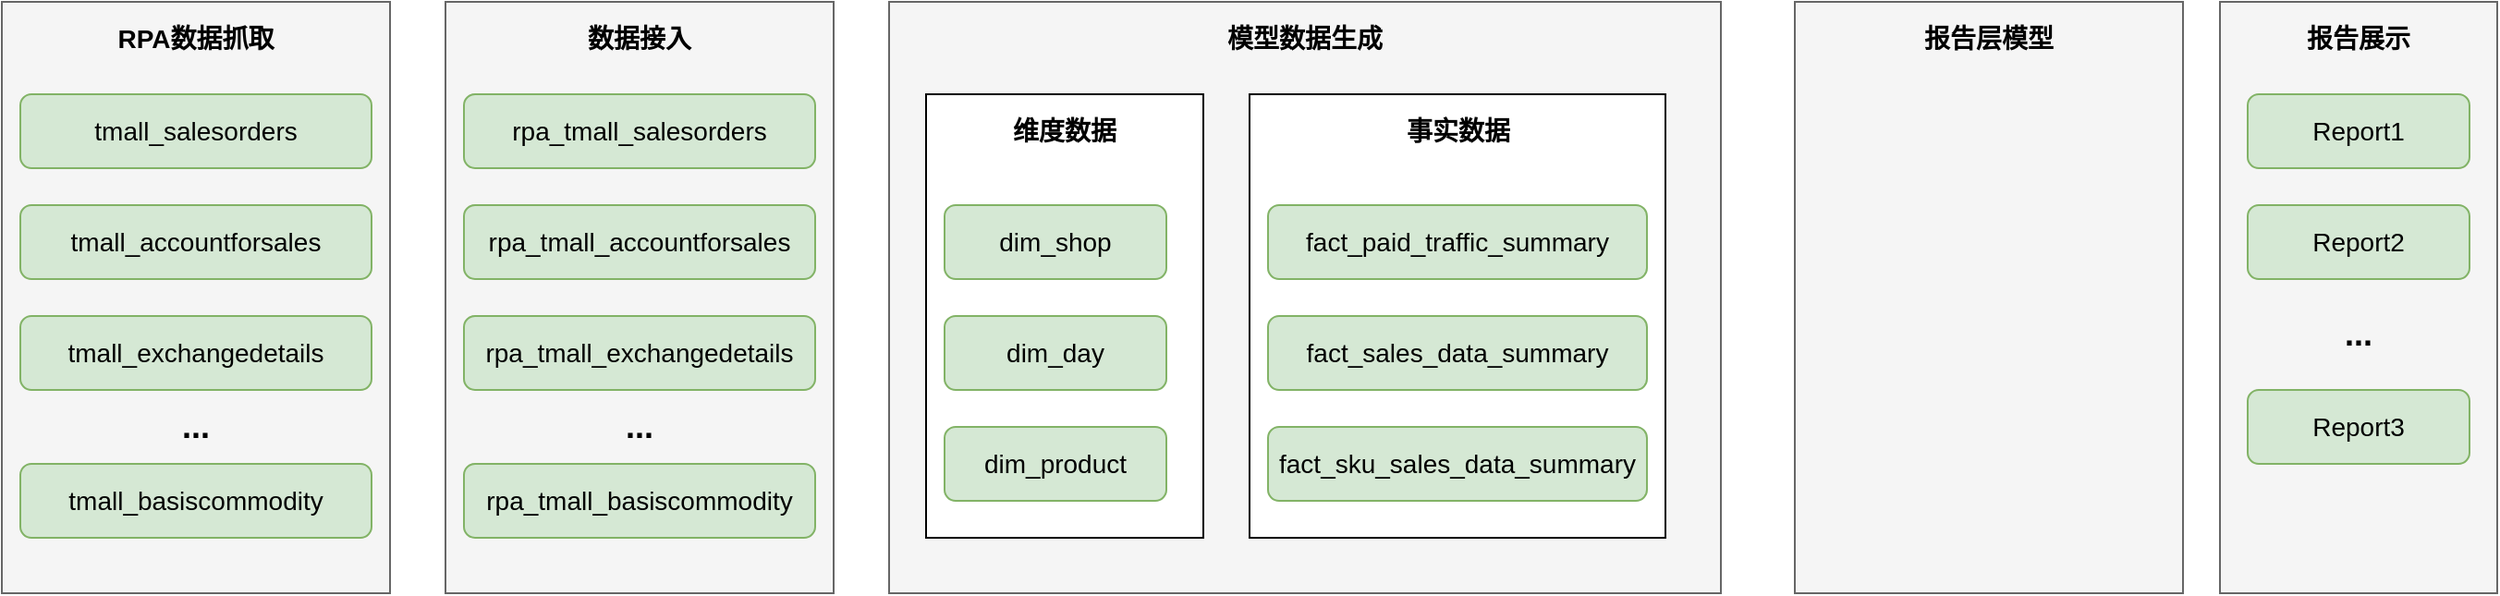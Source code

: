 <mxfile version="10.7.7" type="github"><diagram id="G8xlKCapAXqjzz7Nj8QX" name="Page-1"><mxGraphModel dx="1010" dy="550" grid="1" gridSize="10" guides="1" tooltips="1" connect="1" arrows="1" fold="1" page="1" pageScale="1" pageWidth="827" pageHeight="1169" math="0" shadow="0"><root><mxCell id="0"/><mxCell id="1" parent="0"/><mxCell id="aLv5kI7B2dYmCmLA4mtn-18" value="" style="rounded=0;whiteSpace=wrap;html=1;fillColor=#f5f5f5;strokeColor=#666666;fontColor=#333333;" vertex="1" parent="1"><mxGeometry x="510" y="70" width="450" height="320" as="geometry"/></mxCell><mxCell id="aLv5kI7B2dYmCmLA4mtn-25" value="" style="rounded=0;whiteSpace=wrap;html=1;" vertex="1" parent="1"><mxGeometry x="530" y="120" width="150" height="240" as="geometry"/></mxCell><mxCell id="aLv5kI7B2dYmCmLA4mtn-1" value="" style="rounded=0;whiteSpace=wrap;html=1;fillColor=#f5f5f5;strokeColor=#666666;fontColor=#333333;" vertex="1" parent="1"><mxGeometry x="30" y="70" width="210" height="320" as="geometry"/></mxCell><mxCell id="aLv5kI7B2dYmCmLA4mtn-2" value="&lt;font style=&quot;font-size: 14px&quot;&gt;tmall_salesorders&lt;/font&gt;" style="rounded=1;whiteSpace=wrap;html=1;fillColor=#d5e8d4;strokeColor=#82b366;" vertex="1" parent="1"><mxGeometry x="40" y="120" width="190" height="40" as="geometry"/></mxCell><mxCell id="aLv5kI7B2dYmCmLA4mtn-3" value="&lt;font style=&quot;font-size: 14px&quot;&gt;&lt;b&gt;RPA数据抓取&lt;/b&gt;&lt;/font&gt;" style="text;html=1;strokeColor=none;fillColor=none;align=center;verticalAlign=middle;whiteSpace=wrap;rounded=0;" vertex="1" parent="1"><mxGeometry x="80" y="80" width="110" height="20" as="geometry"/></mxCell><mxCell id="aLv5kI7B2dYmCmLA4mtn-5" value="&lt;font style=&quot;font-size: 14px&quot;&gt;tmall_accountforsales&lt;/font&gt;" style="rounded=1;whiteSpace=wrap;html=1;fillColor=#d5e8d4;strokeColor=#82b366;" vertex="1" parent="1"><mxGeometry x="40" y="180" width="190" height="40" as="geometry"/></mxCell><mxCell id="aLv5kI7B2dYmCmLA4mtn-6" value="&lt;font style=&quot;font-size: 14px&quot;&gt;tmall_exchangedetails&lt;/font&gt;" style="rounded=1;whiteSpace=wrap;html=1;fillColor=#d5e8d4;strokeColor=#82b366;" vertex="1" parent="1"><mxGeometry x="40" y="240" width="190" height="40" as="geometry"/></mxCell><mxCell id="aLv5kI7B2dYmCmLA4mtn-7" value="&lt;b&gt;&lt;font style=&quot;font-size: 18px&quot;&gt;...&lt;/font&gt;&lt;/b&gt;" style="text;html=1;strokeColor=none;fillColor=none;align=center;verticalAlign=middle;whiteSpace=wrap;rounded=0;" vertex="1" parent="1"><mxGeometry x="115" y="290" width="40" height="20" as="geometry"/></mxCell><mxCell id="aLv5kI7B2dYmCmLA4mtn-8" value="&lt;font style=&quot;font-size: 14px&quot;&gt;tmall_basiscommodity&lt;/font&gt;" style="rounded=1;whiteSpace=wrap;html=1;fillColor=#d5e8d4;strokeColor=#82b366;" vertex="1" parent="1"><mxGeometry x="40" y="320" width="190" height="40" as="geometry"/></mxCell><mxCell id="aLv5kI7B2dYmCmLA4mtn-11" value="" style="rounded=0;whiteSpace=wrap;html=1;fillColor=#f5f5f5;strokeColor=#666666;fontColor=#333333;" vertex="1" parent="1"><mxGeometry x="270" y="70" width="210" height="320" as="geometry"/></mxCell><mxCell id="aLv5kI7B2dYmCmLA4mtn-12" value="&lt;div style=&quot;text-align: left&quot;&gt;&lt;span style=&quot;font-size: 14px&quot;&gt;rpa_tmall_salesorders&lt;/span&gt;&lt;/div&gt;" style="rounded=1;whiteSpace=wrap;html=1;fillColor=#d5e8d4;strokeColor=#82b366;" vertex="1" parent="1"><mxGeometry x="280" y="120" width="190" height="40" as="geometry"/></mxCell><mxCell id="aLv5kI7B2dYmCmLA4mtn-13" value="&lt;span style=&quot;font-size: 14px&quot;&gt;&lt;b&gt;数据接入&lt;/b&gt;&lt;/span&gt;" style="text;html=1;strokeColor=none;fillColor=none;align=center;verticalAlign=middle;whiteSpace=wrap;rounded=0;" vertex="1" parent="1"><mxGeometry x="320" y="80" width="110" height="20" as="geometry"/></mxCell><mxCell id="aLv5kI7B2dYmCmLA4mtn-14" value="&lt;font style=&quot;font-size: 14px&quot;&gt;rpa_tmall_accountforsales&lt;/font&gt;" style="rounded=1;whiteSpace=wrap;html=1;fillColor=#d5e8d4;strokeColor=#82b366;" vertex="1" parent="1"><mxGeometry x="280" y="180" width="190" height="40" as="geometry"/></mxCell><mxCell id="aLv5kI7B2dYmCmLA4mtn-15" value="&lt;font style=&quot;font-size: 14px&quot;&gt;rpa_tmall_exchangedetails&lt;/font&gt;" style="rounded=1;whiteSpace=wrap;html=1;fillColor=#d5e8d4;strokeColor=#82b366;" vertex="1" parent="1"><mxGeometry x="280" y="240" width="190" height="40" as="geometry"/></mxCell><mxCell id="aLv5kI7B2dYmCmLA4mtn-16" value="&lt;b&gt;&lt;font style=&quot;font-size: 18px&quot;&gt;...&lt;/font&gt;&lt;/b&gt;" style="text;html=1;strokeColor=none;fillColor=none;align=center;verticalAlign=middle;whiteSpace=wrap;rounded=0;" vertex="1" parent="1"><mxGeometry x="355" y="290" width="40" height="20" as="geometry"/></mxCell><mxCell id="aLv5kI7B2dYmCmLA4mtn-17" value="&lt;div style=&quot;text-align: left&quot;&gt;&lt;span style=&quot;font-size: 14px&quot;&gt;rpa_tmall_basiscommodity&lt;/span&gt;&lt;/div&gt;" style="rounded=1;whiteSpace=wrap;html=1;fillColor=#d5e8d4;strokeColor=#82b366;" vertex="1" parent="1"><mxGeometry x="280" y="320" width="190" height="40" as="geometry"/></mxCell><mxCell id="aLv5kI7B2dYmCmLA4mtn-19" value="&lt;div style=&quot;text-align: left&quot;&gt;&lt;span&gt;&lt;font style=&quot;font-size: 14px&quot;&gt;dim_shop&lt;/font&gt;&lt;/span&gt;&lt;br&gt;&lt;/div&gt;" style="rounded=1;whiteSpace=wrap;html=1;fillColor=#d5e8d4;strokeColor=#82b366;" vertex="1" parent="1"><mxGeometry x="540" y="180" width="120" height="40" as="geometry"/></mxCell><mxCell id="aLv5kI7B2dYmCmLA4mtn-20" value="&lt;span style=&quot;font-size: 14px&quot;&gt;&lt;b&gt;模型数据生成&lt;br&gt;&lt;/b&gt;&lt;/span&gt;" style="text;html=1;strokeColor=none;fillColor=none;align=center;verticalAlign=middle;whiteSpace=wrap;rounded=0;" vertex="1" parent="1"><mxGeometry x="680" y="80" width="110" height="20" as="geometry"/></mxCell><mxCell id="aLv5kI7B2dYmCmLA4mtn-21" value="&lt;font style=&quot;font-size: 14px&quot;&gt;dim_day&lt;/font&gt;" style="rounded=1;whiteSpace=wrap;html=1;fillColor=#d5e8d4;strokeColor=#82b366;" vertex="1" parent="1"><mxGeometry x="540" y="240" width="120" height="40" as="geometry"/></mxCell><mxCell id="aLv5kI7B2dYmCmLA4mtn-22" value="&lt;font style=&quot;font-size: 14px&quot;&gt;dim_product&lt;/font&gt;" style="rounded=1;whiteSpace=wrap;html=1;fillColor=#d5e8d4;strokeColor=#82b366;" vertex="1" parent="1"><mxGeometry x="540" y="300" width="120" height="40" as="geometry"/></mxCell><mxCell id="aLv5kI7B2dYmCmLA4mtn-26" value="&lt;font style=&quot;font-size: 14px&quot;&gt;&lt;b&gt;维度数据&lt;/b&gt;&lt;/font&gt;" style="text;html=1;strokeColor=none;fillColor=none;align=center;verticalAlign=middle;whiteSpace=wrap;rounded=0;" vertex="1" parent="1"><mxGeometry x="550" y="130" width="110" height="20" as="geometry"/></mxCell><mxCell id="aLv5kI7B2dYmCmLA4mtn-27" value="" style="rounded=0;whiteSpace=wrap;html=1;" vertex="1" parent="1"><mxGeometry x="705" y="120" width="225" height="240" as="geometry"/></mxCell><mxCell id="aLv5kI7B2dYmCmLA4mtn-28" value="&lt;div style=&quot;text-align: left&quot;&gt;&lt;span&gt;&lt;font style=&quot;font-size: 14px&quot;&gt;fact_paid_traffic_summary&lt;/font&gt;&lt;/span&gt;&lt;br&gt;&lt;/div&gt;" style="rounded=1;whiteSpace=wrap;html=1;fillColor=#d5e8d4;strokeColor=#82b366;" vertex="1" parent="1"><mxGeometry x="715" y="180" width="205" height="40" as="geometry"/></mxCell><mxCell id="aLv5kI7B2dYmCmLA4mtn-29" value="&lt;font style=&quot;font-size: 14px&quot;&gt;fact_sales_data_summary&lt;/font&gt;" style="rounded=1;whiteSpace=wrap;html=1;fillColor=#d5e8d4;strokeColor=#82b366;" vertex="1" parent="1"><mxGeometry x="715" y="240" width="205" height="40" as="geometry"/></mxCell><mxCell id="aLv5kI7B2dYmCmLA4mtn-30" value="&lt;font style=&quot;font-size: 14px&quot;&gt;fact_sku_sales_data_summary&lt;/font&gt;" style="rounded=1;whiteSpace=wrap;html=1;fillColor=#d5e8d4;strokeColor=#82b366;" vertex="1" parent="1"><mxGeometry x="715" y="300" width="205" height="40" as="geometry"/></mxCell><mxCell id="aLv5kI7B2dYmCmLA4mtn-31" value="&lt;font style=&quot;font-size: 14px&quot;&gt;&lt;b&gt;事实数据&lt;/b&gt;&lt;/font&gt;" style="text;html=1;strokeColor=none;fillColor=none;align=center;verticalAlign=middle;whiteSpace=wrap;rounded=0;" vertex="1" parent="1"><mxGeometry x="762.5" y="130" width="110" height="20" as="geometry"/></mxCell><mxCell id="aLv5kI7B2dYmCmLA4mtn-33" value="" style="rounded=0;whiteSpace=wrap;html=1;fillColor=#f5f5f5;strokeColor=#666666;fontColor=#333333;" vertex="1" parent="1"><mxGeometry x="1000" y="70" width="210" height="320" as="geometry"/></mxCell><mxCell id="aLv5kI7B2dYmCmLA4mtn-34" value="&lt;span style=&quot;font-size: 14px&quot;&gt;&lt;b&gt;报告层模型&lt;br&gt;&lt;/b&gt;&lt;/span&gt;" style="text;html=1;strokeColor=none;fillColor=none;align=center;verticalAlign=middle;whiteSpace=wrap;rounded=0;" vertex="1" parent="1"><mxGeometry x="1050" y="80" width="110" height="20" as="geometry"/></mxCell><mxCell id="aLv5kI7B2dYmCmLA4mtn-35" value="" style="rounded=0;whiteSpace=wrap;html=1;fillColor=#f5f5f5;strokeColor=#666666;fontColor=#333333;" vertex="1" parent="1"><mxGeometry x="1230" y="70" width="150" height="320" as="geometry"/></mxCell><mxCell id="aLv5kI7B2dYmCmLA4mtn-36" value="&lt;span style=&quot;font-size: 14px&quot;&gt;&lt;b&gt;报告展示&lt;br&gt;&lt;/b&gt;&lt;/span&gt;" style="text;html=1;strokeColor=none;fillColor=none;align=center;verticalAlign=middle;whiteSpace=wrap;rounded=0;" vertex="1" parent="1"><mxGeometry x="1250" y="80" width="110" height="20" as="geometry"/></mxCell><mxCell id="aLv5kI7B2dYmCmLA4mtn-38" value="&lt;div style=&quot;text-align: left&quot;&gt;&lt;span&gt;&lt;font style=&quot;font-size: 14px&quot;&gt;Report1&lt;/font&gt;&lt;/span&gt;&lt;br&gt;&lt;/div&gt;" style="rounded=1;whiteSpace=wrap;html=1;fillColor=#d5e8d4;strokeColor=#82b366;" vertex="1" parent="1"><mxGeometry x="1245" y="120" width="120" height="40" as="geometry"/></mxCell><mxCell id="aLv5kI7B2dYmCmLA4mtn-39" value="&lt;div style=&quot;text-align: left&quot;&gt;&lt;span&gt;&lt;font style=&quot;font-size: 14px&quot;&gt;Report2&lt;/font&gt;&lt;/span&gt;&lt;/div&gt;" style="rounded=1;whiteSpace=wrap;html=1;fillColor=#d5e8d4;strokeColor=#82b366;" vertex="1" parent="1"><mxGeometry x="1245" y="180" width="120" height="40" as="geometry"/></mxCell><mxCell id="aLv5kI7B2dYmCmLA4mtn-40" value="&lt;div style=&quot;text-align: left&quot;&gt;&lt;span&gt;&lt;font style=&quot;font-size: 14px&quot;&gt;Report3&lt;/font&gt;&lt;/span&gt;&lt;/div&gt;" style="rounded=1;whiteSpace=wrap;html=1;fillColor=#d5e8d4;strokeColor=#82b366;" vertex="1" parent="1"><mxGeometry x="1245" y="280" width="120" height="40" as="geometry"/></mxCell><mxCell id="aLv5kI7B2dYmCmLA4mtn-41" value="&lt;b&gt;&lt;font style=&quot;font-size: 18px&quot;&gt;...&lt;/font&gt;&lt;/b&gt;" style="text;html=1;strokeColor=none;fillColor=none;align=center;verticalAlign=middle;whiteSpace=wrap;rounded=0;" vertex="1" parent="1"><mxGeometry x="1285" y="240" width="40" height="20" as="geometry"/></mxCell></root></mxGraphModel></diagram></mxfile>